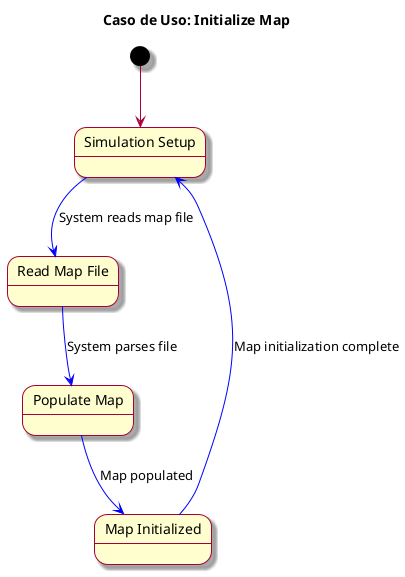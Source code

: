 @startuml
skin rose
title Caso de Uso: Initialize Map

state SIMULATION_SETUP as "Simulation Setup"
state ReadFile as "Read Map File"
state PopulateMap as "Populate Map"
state MapInitialized as "Map Initialized"

[*] --> SIMULATION_SETUP
SIMULATION_SETUP -[#blue]-> ReadFile : System reads map file
ReadFile -[#blue]-> PopulateMap : System parses file
PopulateMap -[#blue]-> MapInitialized : Map populated
MapInitialized -[#blue]-> SIMULATION_SETUP : Map initialization complete

@enduml
